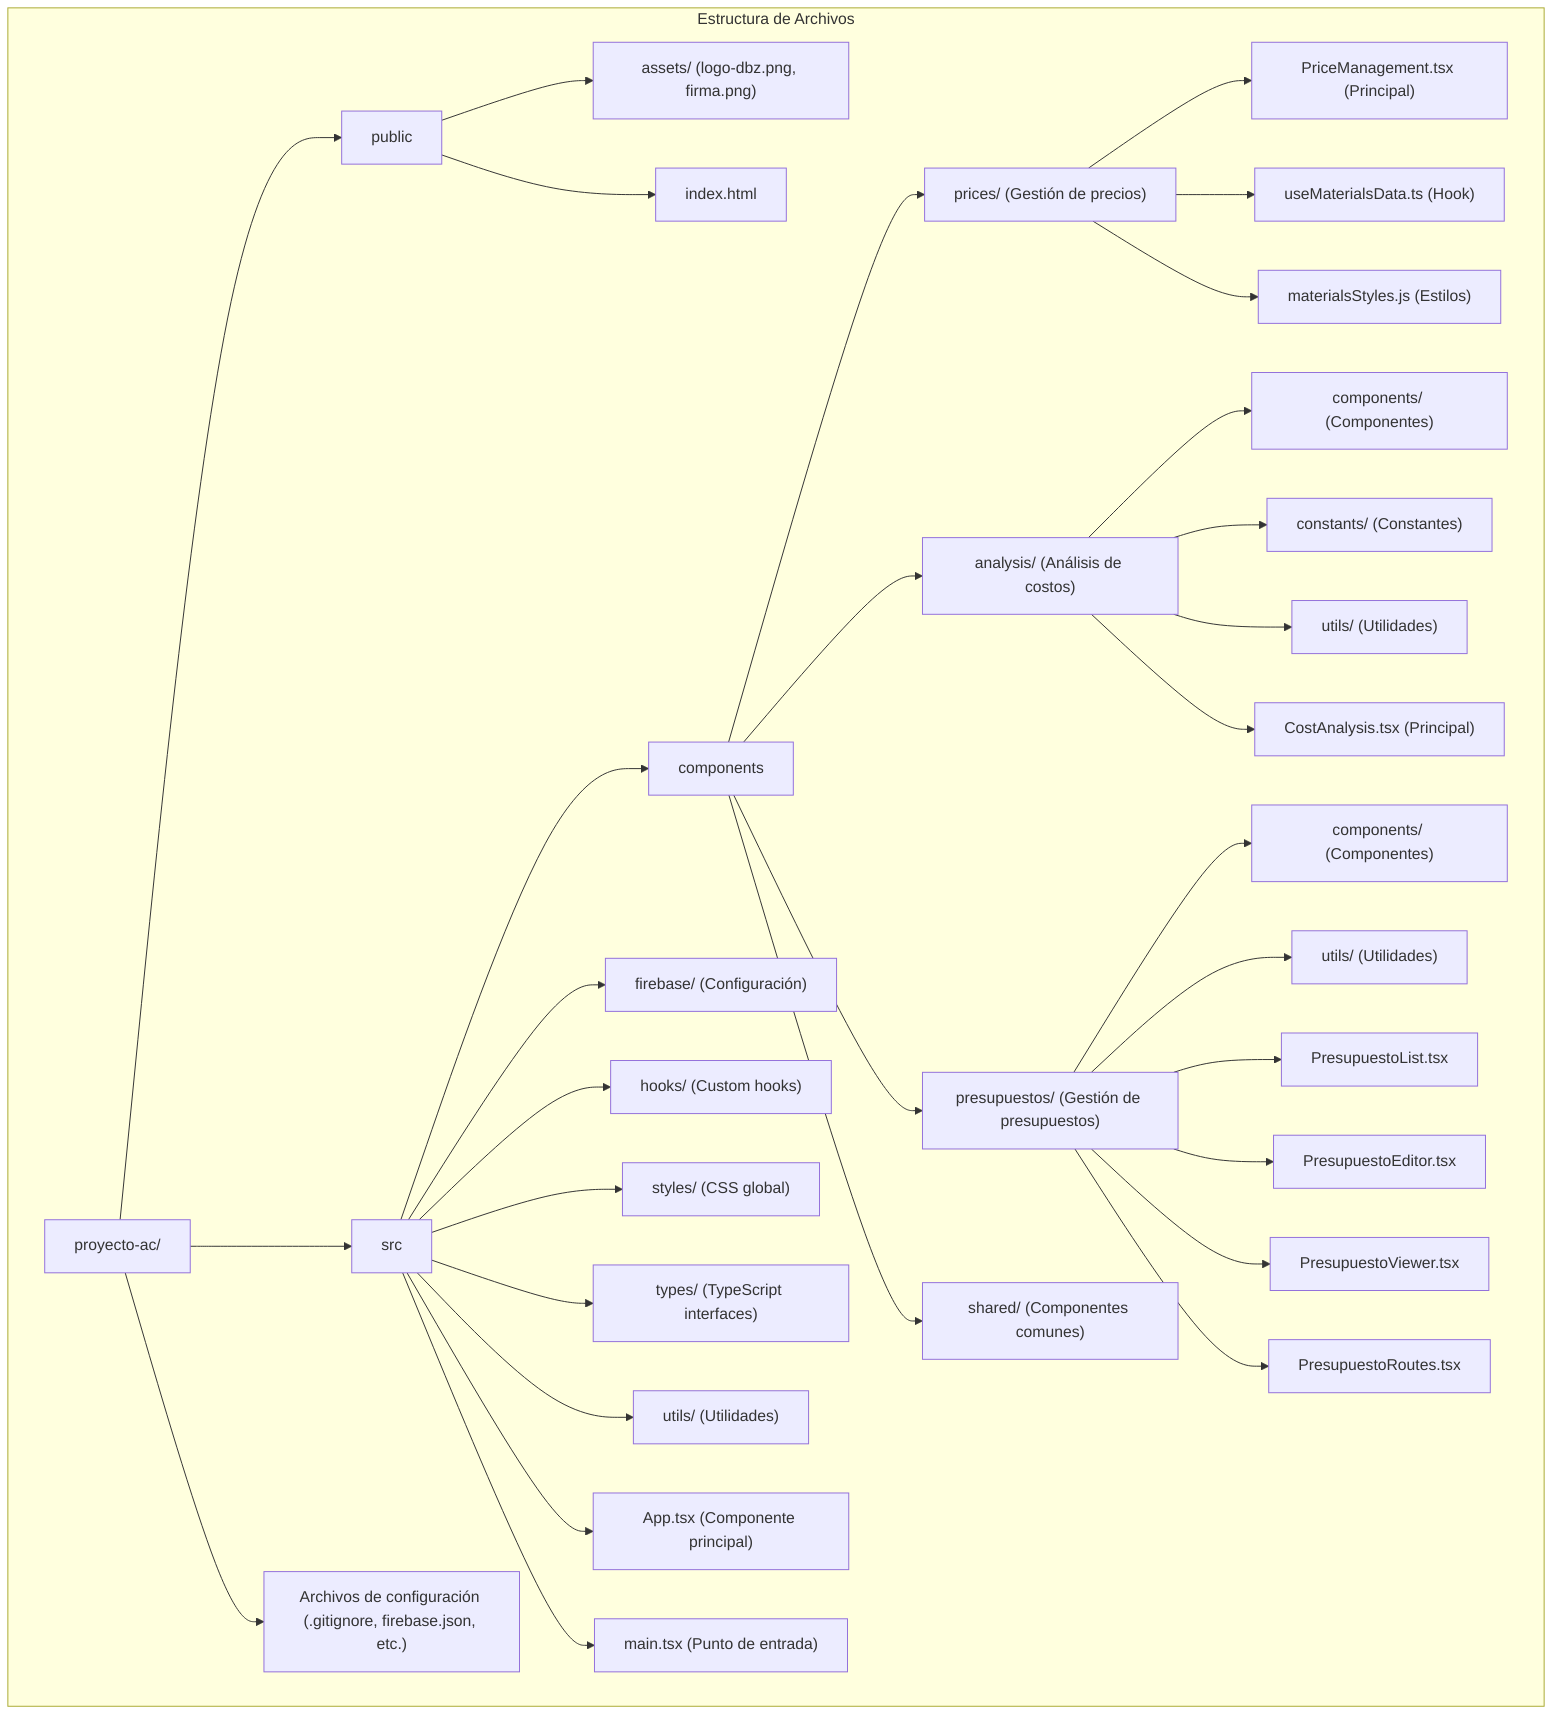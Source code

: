 graph TD
    subgraph "Estructura de Archivos"
        root["proyecto-ac/"] --> public
        root --> src
        root --> config_files["Archivos de configuración (.gitignore, firebase.json, etc.)"]
        
        public --> assets["assets/ (logo-dbz.png, firma.png)"]
        public --> index_html["index.html"]
        
        src --> components
        src --> firebase["firebase/ (Configuración)"]
        src --> hooks["hooks/ (Custom hooks)"]
        src --> styles["styles/ (CSS global)"]
        src --> types["types/ (TypeScript interfaces)"]
        src --> utils["utils/ (Utilidades)"]
        src --> app["App.tsx (Componente principal)"]
        src --> main["main.tsx (Punto de entrada)"]
        
        components --> prices["prices/ (Gestión de precios)"]
        components --> analysis["analysis/ (Análisis de costos)"]
        components --> presupuestos["presupuestos/ (Gestión de presupuestos)"]
        components --> shared["shared/ (Componentes comunes)"]
        
        prices --> price_mgmt["PriceManagement.tsx (Principal)"]
        prices --> materials_data["useMaterialsData.ts (Hook)"]
        prices --> materials_styles["materialsStyles.js (Estilos)"]
        
        analysis --> analysis_components["components/ (Componentes)"]
        analysis --> analysis_constants["constants/ (Constantes)"]
        analysis --> analysis_utils["utils/ (Utilidades)"]
        analysis --> cost_analysis["CostAnalysis.tsx (Principal)"]
        
        presupuestos --> presupuesto_components["components/ (Componentes)"]
        presupuestos --> presupuesto_utils["utils/ (Utilidades)"]
        presupuestos --> presupuesto_list["PresupuestoList.tsx"]
        presupuestos --> presupuesto_editor["PresupuestoEditor.tsx"]
        presupuestos --> presupuesto_viewer["PresupuestoViewer.tsx"]
        presupuestos --> presupuesto_routes["PresupuestoRoutes.tsx"]
    end